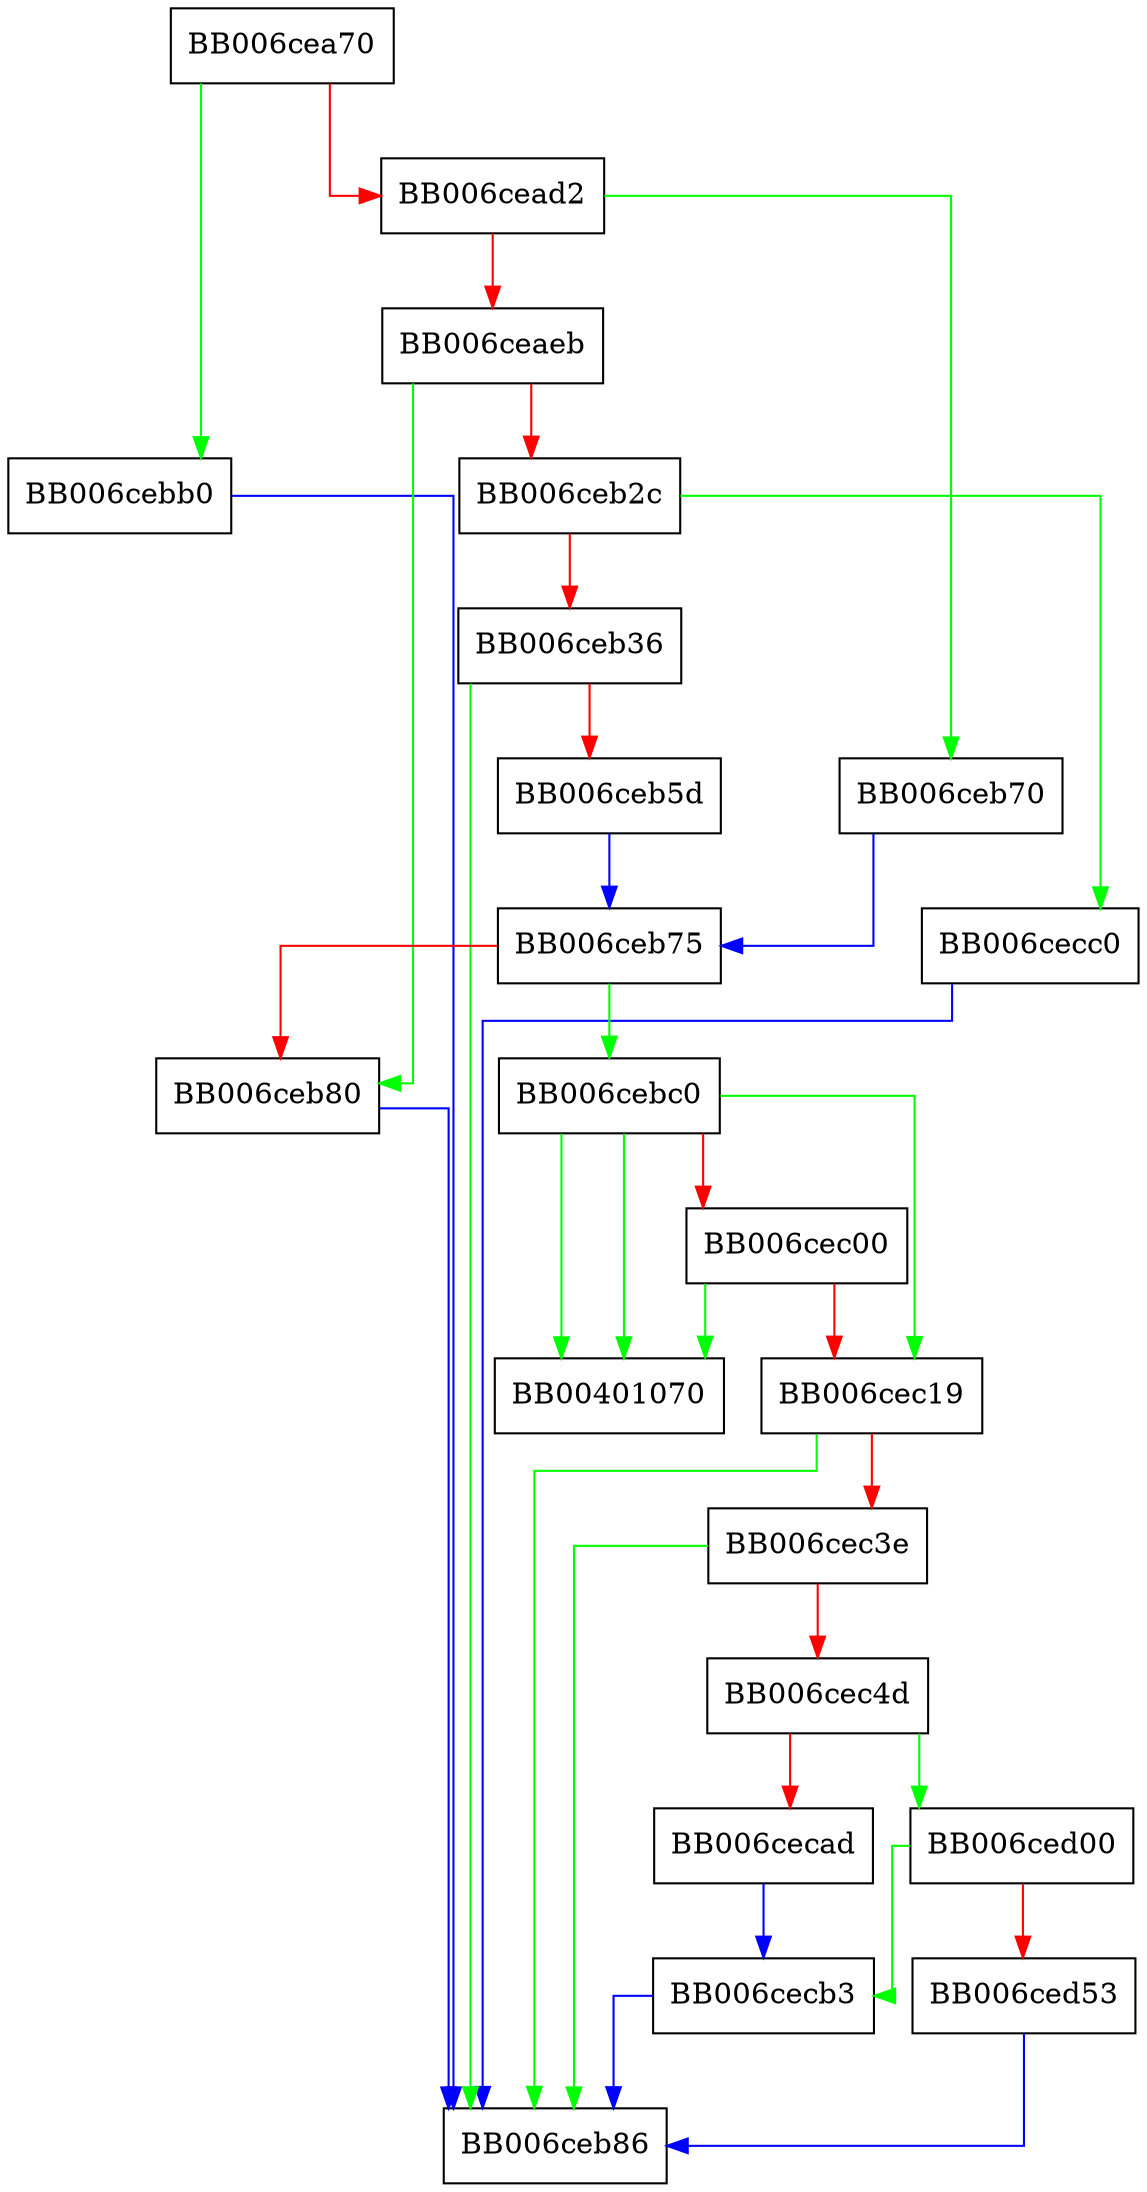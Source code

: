 digraph derive_secret {
  node [shape="box"];
  graph [splines=ortho];
  BB006cea70 -> BB006cebb0 [color="green"];
  BB006cea70 -> BB006cead2 [color="red"];
  BB006cead2 -> BB006ceb70 [color="green"];
  BB006cead2 -> BB006ceaeb [color="red"];
  BB006ceaeb -> BB006ceb80 [color="green"];
  BB006ceaeb -> BB006ceb2c [color="red"];
  BB006ceb2c -> BB006cecc0 [color="green"];
  BB006ceb2c -> BB006ceb36 [color="red"];
  BB006ceb36 -> BB006ceb86 [color="green"];
  BB006ceb36 -> BB006ceb5d [color="red"];
  BB006ceb5d -> BB006ceb75 [color="blue"];
  BB006ceb70 -> BB006ceb75 [color="blue"];
  BB006ceb75 -> BB006cebc0 [color="green"];
  BB006ceb75 -> BB006ceb80 [color="red"];
  BB006ceb80 -> BB006ceb86 [color="blue"];
  BB006cebb0 -> BB006ceb86 [color="blue"];
  BB006cebc0 -> BB00401070 [color="green"];
  BB006cebc0 -> BB00401070 [color="green"];
  BB006cebc0 -> BB006cec19 [color="green"];
  BB006cebc0 -> BB006cec00 [color="red"];
  BB006cec00 -> BB00401070 [color="green"];
  BB006cec00 -> BB006cec19 [color="red"];
  BB006cec19 -> BB006ceb86 [color="green"];
  BB006cec19 -> BB006cec3e [color="red"];
  BB006cec3e -> BB006ceb86 [color="green"];
  BB006cec3e -> BB006cec4d [color="red"];
  BB006cec4d -> BB006ced00 [color="green"];
  BB006cec4d -> BB006cecad [color="red"];
  BB006cecad -> BB006cecb3 [color="blue"];
  BB006cecb3 -> BB006ceb86 [color="blue"];
  BB006cecc0 -> BB006ceb86 [color="blue"];
  BB006ced00 -> BB006cecb3 [color="green"];
  BB006ced00 -> BB006ced53 [color="red"];
  BB006ced53 -> BB006ceb86 [color="blue"];
}